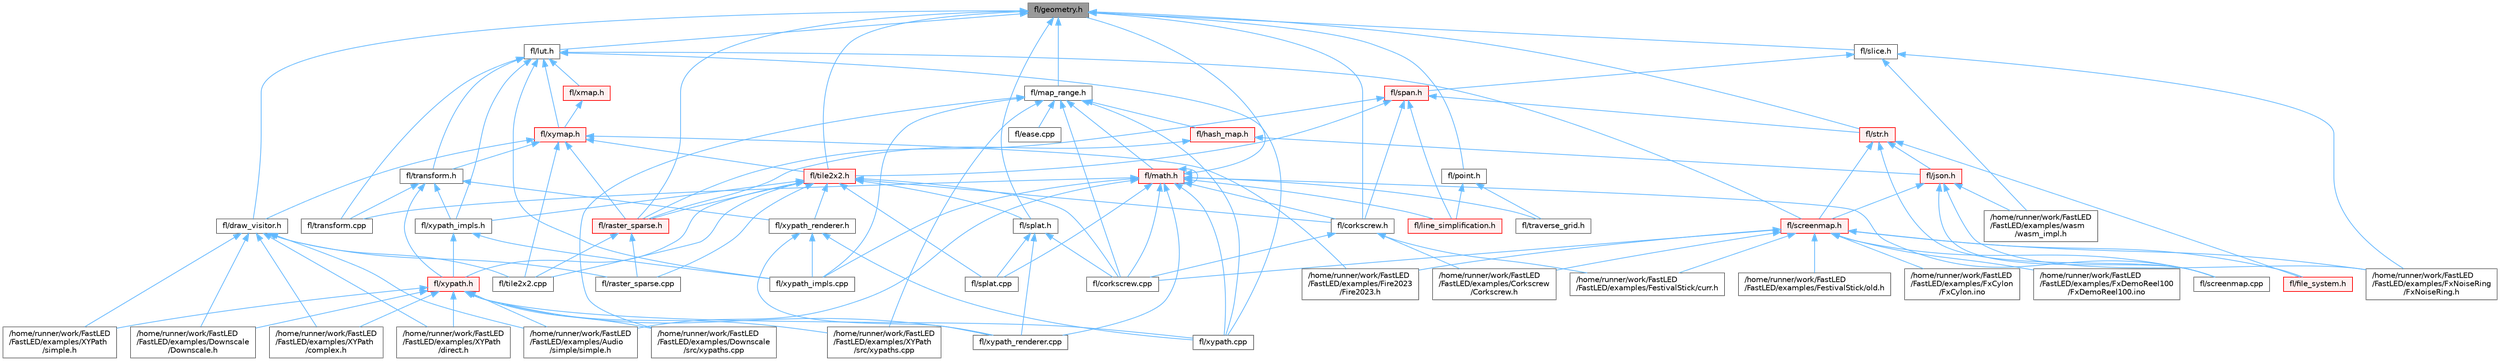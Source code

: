 digraph "fl/geometry.h"
{
 // INTERACTIVE_SVG=YES
 // LATEX_PDF_SIZE
  bgcolor="transparent";
  edge [fontname=Helvetica,fontsize=10,labelfontname=Helvetica,labelfontsize=10];
  node [fontname=Helvetica,fontsize=10,shape=box,height=0.2,width=0.4];
  Node1 [id="Node000001",label="fl/geometry.h",height=0.2,width=0.4,color="gray40", fillcolor="grey60", style="filled", fontcolor="black",tooltip=" "];
  Node1 -> Node2 [id="edge1_Node000001_Node000002",dir="back",color="steelblue1",style="solid",tooltip=" "];
  Node2 [id="Node000002",label="fl/corkscrew.h",height=0.2,width=0.4,color="grey40", fillcolor="white", style="filled",URL="$d1/dd4/src_2fl_2corkscrew_8h.html",tooltip="Corkscrew LED strip projection and rendering."];
  Node2 -> Node3 [id="edge2_Node000002_Node000003",dir="back",color="steelblue1",style="solid",tooltip=" "];
  Node3 [id="Node000003",label="/home/runner/work/FastLED\l/FastLED/examples/Corkscrew\l/Corkscrew.h",height=0.2,width=0.4,color="grey40", fillcolor="white", style="filled",URL="$df/d40/examples_2_corkscrew_2corkscrew_8h.html",tooltip=" "];
  Node2 -> Node4 [id="edge3_Node000002_Node000004",dir="back",color="steelblue1",style="solid",tooltip=" "];
  Node4 [id="Node000004",label="/home/runner/work/FastLED\l/FastLED/examples/FestivalStick/curr.h",height=0.2,width=0.4,color="grey40", fillcolor="white", style="filled",URL="$d4/d06/curr_8h.html",tooltip=" "];
  Node2 -> Node5 [id="edge4_Node000002_Node000005",dir="back",color="steelblue1",style="solid",tooltip=" "];
  Node5 [id="Node000005",label="fl/corkscrew.cpp",height=0.2,width=0.4,color="grey40", fillcolor="white", style="filled",URL="$d3/d9b/corkscrew_8cpp.html",tooltip=" "];
  Node1 -> Node6 [id="edge5_Node000001_Node000006",dir="back",color="steelblue1",style="solid",tooltip=" "];
  Node6 [id="Node000006",label="fl/draw_visitor.h",height=0.2,width=0.4,color="grey40", fillcolor="white", style="filled",URL="$d0/d4f/draw__visitor_8h.html",tooltip=" "];
  Node6 -> Node7 [id="edge6_Node000006_Node000007",dir="back",color="steelblue1",style="solid",tooltip=" "];
  Node7 [id="Node000007",label="/home/runner/work/FastLED\l/FastLED/examples/Audio\l/simple/simple.h",height=0.2,width=0.4,color="grey40", fillcolor="white", style="filled",URL="$db/d49/_audio_2simple_2simple_8h.html",tooltip=" "];
  Node6 -> Node8 [id="edge7_Node000006_Node000008",dir="back",color="steelblue1",style="solid",tooltip=" "];
  Node8 [id="Node000008",label="/home/runner/work/FastLED\l/FastLED/examples/Downscale\l/Downscale.h",height=0.2,width=0.4,color="grey40", fillcolor="white", style="filled",URL="$d6/d1a/examples_2_downscale_2downscale_8h.html",tooltip=" "];
  Node6 -> Node9 [id="edge8_Node000006_Node000009",dir="back",color="steelblue1",style="solid",tooltip=" "];
  Node9 [id="Node000009",label="/home/runner/work/FastLED\l/FastLED/examples/XYPath\l/complex.h",height=0.2,width=0.4,color="grey40", fillcolor="white", style="filled",URL="$d7/d3b/complex_8h.html",tooltip=" "];
  Node6 -> Node10 [id="edge9_Node000006_Node000010",dir="back",color="steelblue1",style="solid",tooltip=" "];
  Node10 [id="Node000010",label="/home/runner/work/FastLED\l/FastLED/examples/XYPath\l/direct.h",height=0.2,width=0.4,color="grey40", fillcolor="white", style="filled",URL="$d6/daf/direct_8h.html",tooltip=" "];
  Node6 -> Node11 [id="edge10_Node000006_Node000011",dir="back",color="steelblue1",style="solid",tooltip=" "];
  Node11 [id="Node000011",label="/home/runner/work/FastLED\l/FastLED/examples/XYPath\l/simple.h",height=0.2,width=0.4,color="grey40", fillcolor="white", style="filled",URL="$d3/d52/_x_y_path_2simple_8h.html",tooltip=" "];
  Node6 -> Node12 [id="edge11_Node000006_Node000012",dir="back",color="steelblue1",style="solid",tooltip=" "];
  Node12 [id="Node000012",label="fl/raster_sparse.cpp",height=0.2,width=0.4,color="grey40", fillcolor="white", style="filled",URL="$d7/d58/raster__sparse_8cpp.html",tooltip=" "];
  Node6 -> Node13 [id="edge12_Node000006_Node000013",dir="back",color="steelblue1",style="solid",tooltip=" "];
  Node13 [id="Node000013",label="fl/tile2x2.cpp",height=0.2,width=0.4,color="grey40", fillcolor="white", style="filled",URL="$db/d15/tile2x2_8cpp.html",tooltip=" "];
  Node1 -> Node14 [id="edge13_Node000001_Node000014",dir="back",color="steelblue1",style="solid",tooltip=" "];
  Node14 [id="Node000014",label="fl/lut.h",height=0.2,width=0.4,color="grey40", fillcolor="white", style="filled",URL="$db/d54/lut_8h.html",tooltip=" "];
  Node14 -> Node15 [id="edge14_Node000014_Node000015",dir="back",color="steelblue1",style="solid",tooltip=" "];
  Node15 [id="Node000015",label="fl/screenmap.h",height=0.2,width=0.4,color="red", fillcolor="#FFF0F0", style="filled",URL="$d7/d97/screenmap_8h.html",tooltip=" "];
  Node15 -> Node3 [id="edge15_Node000015_Node000003",dir="back",color="steelblue1",style="solid",tooltip=" "];
  Node15 -> Node4 [id="edge16_Node000015_Node000004",dir="back",color="steelblue1",style="solid",tooltip=" "];
  Node15 -> Node16 [id="edge17_Node000015_Node000016",dir="back",color="steelblue1",style="solid",tooltip=" "];
  Node16 [id="Node000016",label="/home/runner/work/FastLED\l/FastLED/examples/FestivalStick/old.h",height=0.2,width=0.4,color="grey40", fillcolor="white", style="filled",URL="$d7/da1/old_8h.html",tooltip=" "];
  Node15 -> Node17 [id="edge18_Node000015_Node000017",dir="back",color="steelblue1",style="solid",tooltip=" "];
  Node17 [id="Node000017",label="/home/runner/work/FastLED\l/FastLED/examples/Fire2023\l/Fire2023.h",height=0.2,width=0.4,color="grey40", fillcolor="white", style="filled",URL="$de/d71/_fire2023_8h.html",tooltip=" "];
  Node15 -> Node18 [id="edge19_Node000015_Node000018",dir="back",color="steelblue1",style="solid",tooltip=" "];
  Node18 [id="Node000018",label="/home/runner/work/FastLED\l/FastLED/examples/FxCylon\l/FxCylon.ino",height=0.2,width=0.4,color="grey40", fillcolor="white", style="filled",URL="$db/d86/_fx_cylon_8ino.html",tooltip="Cylon eye effect with ScreenMap."];
  Node15 -> Node19 [id="edge20_Node000015_Node000019",dir="back",color="steelblue1",style="solid",tooltip=" "];
  Node19 [id="Node000019",label="/home/runner/work/FastLED\l/FastLED/examples/FxDemoReel100\l/FxDemoReel100.ino",height=0.2,width=0.4,color="grey40", fillcolor="white", style="filled",URL="$d1/d8f/_fx_demo_reel100_8ino.html",tooltip="DemoReel100 effects collection with ScreenMap."];
  Node15 -> Node21 [id="edge21_Node000015_Node000021",dir="back",color="steelblue1",style="solid",tooltip=" "];
  Node21 [id="Node000021",label="/home/runner/work/FastLED\l/FastLED/examples/FxNoiseRing\l/FxNoiseRing.h",height=0.2,width=0.4,color="grey40", fillcolor="white", style="filled",URL="$d5/d77/_fx_noise_ring_8h.html",tooltip=" "];
  Node15 -> Node5 [id="edge22_Node000015_Node000005",dir="back",color="steelblue1",style="solid",tooltip=" "];
  Node15 -> Node179 [id="edge23_Node000015_Node000179",dir="back",color="steelblue1",style="solid",tooltip=" "];
  Node179 [id="Node000179",label="fl/file_system.h",height=0.2,width=0.4,color="red", fillcolor="#FFF0F0", style="filled",URL="$d6/d8d/file__system_8h.html",tooltip=" "];
  Node15 -> Node187 [id="edge24_Node000015_Node000187",dir="back",color="steelblue1",style="solid",tooltip=" "];
  Node187 [id="Node000187",label="fl/screenmap.cpp",height=0.2,width=0.4,color="grey40", fillcolor="white", style="filled",URL="$d9/d6f/screenmap_8cpp.html",tooltip=" "];
  Node14 -> Node189 [id="edge25_Node000014_Node000189",dir="back",color="steelblue1",style="solid",tooltip=" "];
  Node189 [id="Node000189",label="fl/transform.cpp",height=0.2,width=0.4,color="grey40", fillcolor="white", style="filled",URL="$d8/d8c/transform_8cpp.html",tooltip=" "];
  Node14 -> Node190 [id="edge26_Node000014_Node000190",dir="back",color="steelblue1",style="solid",tooltip=" "];
  Node190 [id="Node000190",label="fl/transform.h",height=0.2,width=0.4,color="grey40", fillcolor="white", style="filled",URL="$d2/d80/transform_8h.html",tooltip=" "];
  Node190 -> Node189 [id="edge27_Node000190_Node000189",dir="back",color="steelblue1",style="solid",tooltip=" "];
  Node190 -> Node191 [id="edge28_Node000190_Node000191",dir="back",color="steelblue1",style="solid",tooltip=" "];
  Node191 [id="Node000191",label="fl/xypath.h",height=0.2,width=0.4,color="red", fillcolor="#FFF0F0", style="filled",URL="$d5/df2/xypath_8h.html",tooltip=" "];
  Node191 -> Node7 [id="edge29_Node000191_Node000007",dir="back",color="steelblue1",style="solid",tooltip=" "];
  Node191 -> Node8 [id="edge30_Node000191_Node000008",dir="back",color="steelblue1",style="solid",tooltip=" "];
  Node191 -> Node192 [id="edge31_Node000191_Node000192",dir="back",color="steelblue1",style="solid",tooltip=" "];
  Node192 [id="Node000192",label="/home/runner/work/FastLED\l/FastLED/examples/Downscale\l/src/xypaths.cpp",height=0.2,width=0.4,color="grey40", fillcolor="white", style="filled",URL="$dd/d96/_downscale_2src_2xypaths_8cpp.html",tooltip=" "];
  Node191 -> Node9 [id="edge32_Node000191_Node000009",dir="back",color="steelblue1",style="solid",tooltip=" "];
  Node191 -> Node10 [id="edge33_Node000191_Node000010",dir="back",color="steelblue1",style="solid",tooltip=" "];
  Node191 -> Node11 [id="edge34_Node000191_Node000011",dir="back",color="steelblue1",style="solid",tooltip=" "];
  Node191 -> Node194 [id="edge35_Node000191_Node000194",dir="back",color="steelblue1",style="solid",tooltip=" "];
  Node194 [id="Node000194",label="/home/runner/work/FastLED\l/FastLED/examples/XYPath\l/src/xypaths.cpp",height=0.2,width=0.4,color="grey40", fillcolor="white", style="filled",URL="$d8/d55/_x_y_path_2src_2xypaths_8cpp.html",tooltip=" "];
  Node191 -> Node196 [id="edge36_Node000191_Node000196",dir="back",color="steelblue1",style="solid",tooltip=" "];
  Node196 [id="Node000196",label="fl/xypath.cpp",height=0.2,width=0.4,color="grey40", fillcolor="white", style="filled",URL="$d4/d78/xypath_8cpp.html",tooltip=" "];
  Node191 -> Node197 [id="edge37_Node000191_Node000197",dir="back",color="steelblue1",style="solid",tooltip=" "];
  Node197 [id="Node000197",label="fl/xypath_renderer.cpp",height=0.2,width=0.4,color="grey40", fillcolor="white", style="filled",URL="$d2/d31/xypath__renderer_8cpp.html",tooltip=" "];
  Node190 -> Node198 [id="edge38_Node000190_Node000198",dir="back",color="steelblue1",style="solid",tooltip=" "];
  Node198 [id="Node000198",label="fl/xypath_impls.h",height=0.2,width=0.4,color="grey40", fillcolor="white", style="filled",URL="$d8/d5f/xypath__impls_8h.html",tooltip=" "];
  Node198 -> Node191 [id="edge39_Node000198_Node000191",dir="back",color="steelblue1",style="solid",tooltip=" "];
  Node198 -> Node199 [id="edge40_Node000198_Node000199",dir="back",color="steelblue1",style="solid",tooltip=" "];
  Node199 [id="Node000199",label="fl/xypath_impls.cpp",height=0.2,width=0.4,color="grey40", fillcolor="white", style="filled",URL="$d4/db1/xypath__impls_8cpp.html",tooltip=" "];
  Node190 -> Node200 [id="edge41_Node000190_Node000200",dir="back",color="steelblue1",style="solid",tooltip=" "];
  Node200 [id="Node000200",label="fl/xypath_renderer.h",height=0.2,width=0.4,color="grey40", fillcolor="white", style="filled",URL="$d2/d88/xypath__renderer_8h.html",tooltip=" "];
  Node200 -> Node196 [id="edge42_Node000200_Node000196",dir="back",color="steelblue1",style="solid",tooltip=" "];
  Node200 -> Node199 [id="edge43_Node000200_Node000199",dir="back",color="steelblue1",style="solid",tooltip=" "];
  Node200 -> Node197 [id="edge44_Node000200_Node000197",dir="back",color="steelblue1",style="solid",tooltip=" "];
  Node14 -> Node201 [id="edge45_Node000014_Node000201",dir="back",color="steelblue1",style="solid",tooltip=" "];
  Node201 [id="Node000201",label="fl/xmap.h",height=0.2,width=0.4,color="red", fillcolor="#FFF0F0", style="filled",URL="$dd/dcc/xmap_8h.html",tooltip=" "];
  Node201 -> Node203 [id="edge46_Node000201_Node000203",dir="back",color="steelblue1",style="solid",tooltip=" "];
  Node203 [id="Node000203",label="fl/xymap.h",height=0.2,width=0.4,color="red", fillcolor="#FFF0F0", style="filled",URL="$da/d61/xymap_8h.html",tooltip=" "];
  Node203 -> Node17 [id="edge47_Node000203_Node000017",dir="back",color="steelblue1",style="solid",tooltip=" "];
  Node203 -> Node6 [id="edge48_Node000203_Node000006",dir="back",color="steelblue1",style="solid",tooltip=" "];
  Node203 -> Node215 [id="edge49_Node000203_Node000215",dir="back",color="steelblue1",style="solid",tooltip=" "];
  Node215 [id="Node000215",label="fl/raster_sparse.h",height=0.2,width=0.4,color="red", fillcolor="#FFF0F0", style="filled",URL="$d4/df9/raster__sparse_8h.html",tooltip=" "];
  Node215 -> Node12 [id="edge50_Node000215_Node000012",dir="back",color="steelblue1",style="solid",tooltip=" "];
  Node215 -> Node13 [id="edge51_Node000215_Node000013",dir="back",color="steelblue1",style="solid",tooltip=" "];
  Node203 -> Node13 [id="edge52_Node000203_Node000013",dir="back",color="steelblue1",style="solid",tooltip=" "];
  Node203 -> Node218 [id="edge53_Node000203_Node000218",dir="back",color="steelblue1",style="solid",tooltip=" "];
  Node218 [id="Node000218",label="fl/tile2x2.h",height=0.2,width=0.4,color="red", fillcolor="#FFF0F0", style="filled",URL="$d2/db4/tile2x2_8h.html",tooltip=" "];
  Node218 -> Node5 [id="edge54_Node000218_Node000005",dir="back",color="steelblue1",style="solid",tooltip=" "];
  Node218 -> Node2 [id="edge55_Node000218_Node000002",dir="back",color="steelblue1",style="solid",tooltip=" "];
  Node218 -> Node12 [id="edge56_Node000218_Node000012",dir="back",color="steelblue1",style="solid",tooltip=" "];
  Node218 -> Node215 [id="edge57_Node000218_Node000215",dir="back",color="steelblue1",style="solid",tooltip=" "];
  Node218 -> Node219 [id="edge58_Node000218_Node000219",dir="back",color="steelblue1",style="solid",tooltip=" "];
  Node219 [id="Node000219",label="fl/splat.cpp",height=0.2,width=0.4,color="grey40", fillcolor="white", style="filled",URL="$da/dbe/splat_8cpp.html",tooltip=" "];
  Node218 -> Node220 [id="edge59_Node000218_Node000220",dir="back",color="steelblue1",style="solid",tooltip=" "];
  Node220 [id="Node000220",label="fl/splat.h",height=0.2,width=0.4,color="grey40", fillcolor="white", style="filled",URL="$d3/daf/splat_8h.html",tooltip=" "];
  Node220 -> Node5 [id="edge60_Node000220_Node000005",dir="back",color="steelblue1",style="solid",tooltip=" "];
  Node220 -> Node219 [id="edge61_Node000220_Node000219",dir="back",color="steelblue1",style="solid",tooltip=" "];
  Node220 -> Node197 [id="edge62_Node000220_Node000197",dir="back",color="steelblue1",style="solid",tooltip=" "];
  Node218 -> Node13 [id="edge63_Node000218_Node000013",dir="back",color="steelblue1",style="solid",tooltip=" "];
  Node218 -> Node191 [id="edge64_Node000218_Node000191",dir="back",color="steelblue1",style="solid",tooltip=" "];
  Node218 -> Node198 [id="edge65_Node000218_Node000198",dir="back",color="steelblue1",style="solid",tooltip=" "];
  Node218 -> Node200 [id="edge66_Node000218_Node000200",dir="back",color="steelblue1",style="solid",tooltip=" "];
  Node203 -> Node190 [id="edge67_Node000203_Node000190",dir="back",color="steelblue1",style="solid",tooltip=" "];
  Node14 -> Node203 [id="edge68_Node000014_Node000203",dir="back",color="steelblue1",style="solid",tooltip=" "];
  Node14 -> Node196 [id="edge69_Node000014_Node000196",dir="back",color="steelblue1",style="solid",tooltip=" "];
  Node14 -> Node199 [id="edge70_Node000014_Node000199",dir="back",color="steelblue1",style="solid",tooltip=" "];
  Node14 -> Node198 [id="edge71_Node000014_Node000198",dir="back",color="steelblue1",style="solid",tooltip=" "];
  Node1 -> Node238 [id="edge72_Node000001_Node000238",dir="back",color="steelblue1",style="solid",tooltip=" "];
  Node238 [id="Node000238",label="fl/map_range.h",height=0.2,width=0.4,color="grey40", fillcolor="white", style="filled",URL="$d1/d47/map__range_8h.html",tooltip=" "];
  Node238 -> Node192 [id="edge73_Node000238_Node000192",dir="back",color="steelblue1",style="solid",tooltip=" "];
  Node238 -> Node194 [id="edge74_Node000238_Node000194",dir="back",color="steelblue1",style="solid",tooltip=" "];
  Node238 -> Node5 [id="edge75_Node000238_Node000005",dir="back",color="steelblue1",style="solid",tooltip=" "];
  Node238 -> Node128 [id="edge76_Node000238_Node000128",dir="back",color="steelblue1",style="solid",tooltip=" "];
  Node128 [id="Node000128",label="fl/ease.cpp",height=0.2,width=0.4,color="grey40", fillcolor="white", style="filled",URL="$d4/d85/ease_8cpp.html",tooltip=" "];
  Node238 -> Node239 [id="edge77_Node000238_Node000239",dir="back",color="steelblue1",style="solid",tooltip=" "];
  Node239 [id="Node000239",label="fl/hash_map.h",height=0.2,width=0.4,color="red", fillcolor="#FFF0F0", style="filled",URL="$d6/d13/hash__map_8h.html",tooltip=" "];
  Node239 -> Node247 [id="edge78_Node000239_Node000247",dir="back",color="steelblue1",style="solid",tooltip=" "];
  Node247 [id="Node000247",label="fl/json.h",height=0.2,width=0.4,color="red", fillcolor="#FFF0F0", style="filled",URL="$d7/d91/fl_2json_8h.html",tooltip="FastLED's Elegant JSON Library: fl::Json"];
  Node247 -> Node21 [id="edge79_Node000247_Node000021",dir="back",color="steelblue1",style="solid",tooltip=" "];
  Node247 -> Node111 [id="edge80_Node000247_Node000111",dir="back",color="steelblue1",style="solid",tooltip=" "];
  Node111 [id="Node000111",label="/home/runner/work/FastLED\l/FastLED/examples/wasm\l/wasm_impl.h",height=0.2,width=0.4,color="grey40", fillcolor="white", style="filled",URL="$da/d40/wasm__impl_8h.html",tooltip=" "];
  Node247 -> Node187 [id="edge81_Node000247_Node000187",dir="back",color="steelblue1",style="solid",tooltip=" "];
  Node247 -> Node15 [id="edge82_Node000247_Node000015",dir="back",color="steelblue1",style="solid",tooltip=" "];
  Node239 -> Node215 [id="edge83_Node000239_Node000215",dir="back",color="steelblue1",style="solid",tooltip=" "];
  Node238 -> Node250 [id="edge84_Node000238_Node000250",dir="back",color="steelblue1",style="solid",tooltip=" "];
  Node250 [id="Node000250",label="fl/math.h",height=0.2,width=0.4,color="red", fillcolor="#FFF0F0", style="filled",URL="$df/db1/math_8h.html",tooltip=" "];
  Node250 -> Node7 [id="edge85_Node000250_Node000007",dir="back",color="steelblue1",style="solid",tooltip=" "];
  Node250 -> Node5 [id="edge86_Node000250_Node000005",dir="back",color="steelblue1",style="solid",tooltip=" "];
  Node250 -> Node2 [id="edge87_Node000250_Node000002",dir="back",color="steelblue1",style="solid",tooltip=" "];
  Node250 -> Node1 [id="edge88_Node000250_Node000001",dir="back",color="steelblue1",style="solid",tooltip=" "];
  Node250 -> Node258 [id="edge89_Node000250_Node000258",dir="back",color="steelblue1",style="solid",tooltip=" "];
  Node258 [id="Node000258",label="fl/line_simplification.h",height=0.2,width=0.4,color="red", fillcolor="#FFF0F0", style="filled",URL="$d8/da7/line__simplification_8h.html",tooltip=" "];
  Node250 -> Node250 [id="edge90_Node000250_Node000250",dir="back",color="steelblue1",style="solid",tooltip=" "];
  Node250 -> Node187 [id="edge91_Node000250_Node000187",dir="back",color="steelblue1",style="solid",tooltip=" "];
  Node250 -> Node219 [id="edge92_Node000250_Node000219",dir="back",color="steelblue1",style="solid",tooltip=" "];
  Node250 -> Node189 [id="edge93_Node000250_Node000189",dir="back",color="steelblue1",style="solid",tooltip=" "];
  Node250 -> Node260 [id="edge94_Node000250_Node000260",dir="back",color="steelblue1",style="solid",tooltip=" "];
  Node260 [id="Node000260",label="fl/traverse_grid.h",height=0.2,width=0.4,color="grey40", fillcolor="white", style="filled",URL="$d9/d42/traverse__grid_8h.html",tooltip=" "];
  Node250 -> Node196 [id="edge95_Node000250_Node000196",dir="back",color="steelblue1",style="solid",tooltip=" "];
  Node250 -> Node199 [id="edge96_Node000250_Node000199",dir="back",color="steelblue1",style="solid",tooltip=" "];
  Node250 -> Node197 [id="edge97_Node000250_Node000197",dir="back",color="steelblue1",style="solid",tooltip=" "];
  Node238 -> Node196 [id="edge98_Node000238_Node000196",dir="back",color="steelblue1",style="solid",tooltip=" "];
  Node238 -> Node199 [id="edge99_Node000238_Node000199",dir="back",color="steelblue1",style="solid",tooltip=" "];
  Node1 -> Node269 [id="edge100_Node000001_Node000269",dir="back",color="steelblue1",style="solid",tooltip=" "];
  Node269 [id="Node000269",label="fl/point.h",height=0.2,width=0.4,color="grey40", fillcolor="white", style="filled",URL="$d2/d91/point_8h.html",tooltip=" "];
  Node269 -> Node258 [id="edge101_Node000269_Node000258",dir="back",color="steelblue1",style="solid",tooltip=" "];
  Node269 -> Node260 [id="edge102_Node000269_Node000260",dir="back",color="steelblue1",style="solid",tooltip=" "];
  Node1 -> Node215 [id="edge103_Node000001_Node000215",dir="back",color="steelblue1",style="solid",tooltip=" "];
  Node1 -> Node270 [id="edge104_Node000001_Node000270",dir="back",color="steelblue1",style="solid",tooltip=" "];
  Node270 [id="Node000270",label="fl/slice.h",height=0.2,width=0.4,color="grey40", fillcolor="white", style="filled",URL="$d0/d48/slice_8h.html",tooltip=" "];
  Node270 -> Node21 [id="edge105_Node000270_Node000021",dir="back",color="steelblue1",style="solid",tooltip=" "];
  Node270 -> Node111 [id="edge106_Node000270_Node000111",dir="back",color="steelblue1",style="solid",tooltip=" "];
  Node270 -> Node271 [id="edge107_Node000270_Node000271",dir="back",color="steelblue1",style="solid",tooltip=" "];
  Node271 [id="Node000271",label="fl/span.h",height=0.2,width=0.4,color="red", fillcolor="#FFF0F0", style="filled",URL="$d4/d7a/span_8h.html",tooltip=" "];
  Node271 -> Node2 [id="edge108_Node000271_Node000002",dir="back",color="steelblue1",style="solid",tooltip=" "];
  Node271 -> Node258 [id="edge109_Node000271_Node000258",dir="back",color="steelblue1",style="solid",tooltip=" "];
  Node271 -> Node215 [id="edge110_Node000271_Node000215",dir="back",color="steelblue1",style="solid",tooltip=" "];
  Node271 -> Node276 [id="edge111_Node000271_Node000276",dir="back",color="steelblue1",style="solid",tooltip=" "];
  Node276 [id="Node000276",label="fl/str.h",height=0.2,width=0.4,color="red", fillcolor="#FFF0F0", style="filled",URL="$d1/d93/str_8h.html",tooltip=" "];
  Node276 -> Node179 [id="edge112_Node000276_Node000179",dir="back",color="steelblue1",style="solid",tooltip=" "];
  Node276 -> Node247 [id="edge113_Node000276_Node000247",dir="back",color="steelblue1",style="solid",tooltip=" "];
  Node276 -> Node187 [id="edge114_Node000276_Node000187",dir="back",color="steelblue1",style="solid",tooltip=" "];
  Node276 -> Node15 [id="edge115_Node000276_Node000015",dir="back",color="steelblue1",style="solid",tooltip=" "];
  Node271 -> Node218 [id="edge116_Node000271_Node000218",dir="back",color="steelblue1",style="solid",tooltip=" "];
  Node1 -> Node220 [id="edge117_Node000001_Node000220",dir="back",color="steelblue1",style="solid",tooltip=" "];
  Node1 -> Node276 [id="edge118_Node000001_Node000276",dir="back",color="steelblue1",style="solid",tooltip=" "];
  Node1 -> Node218 [id="edge119_Node000001_Node000218",dir="back",color="steelblue1",style="solid",tooltip=" "];
}
